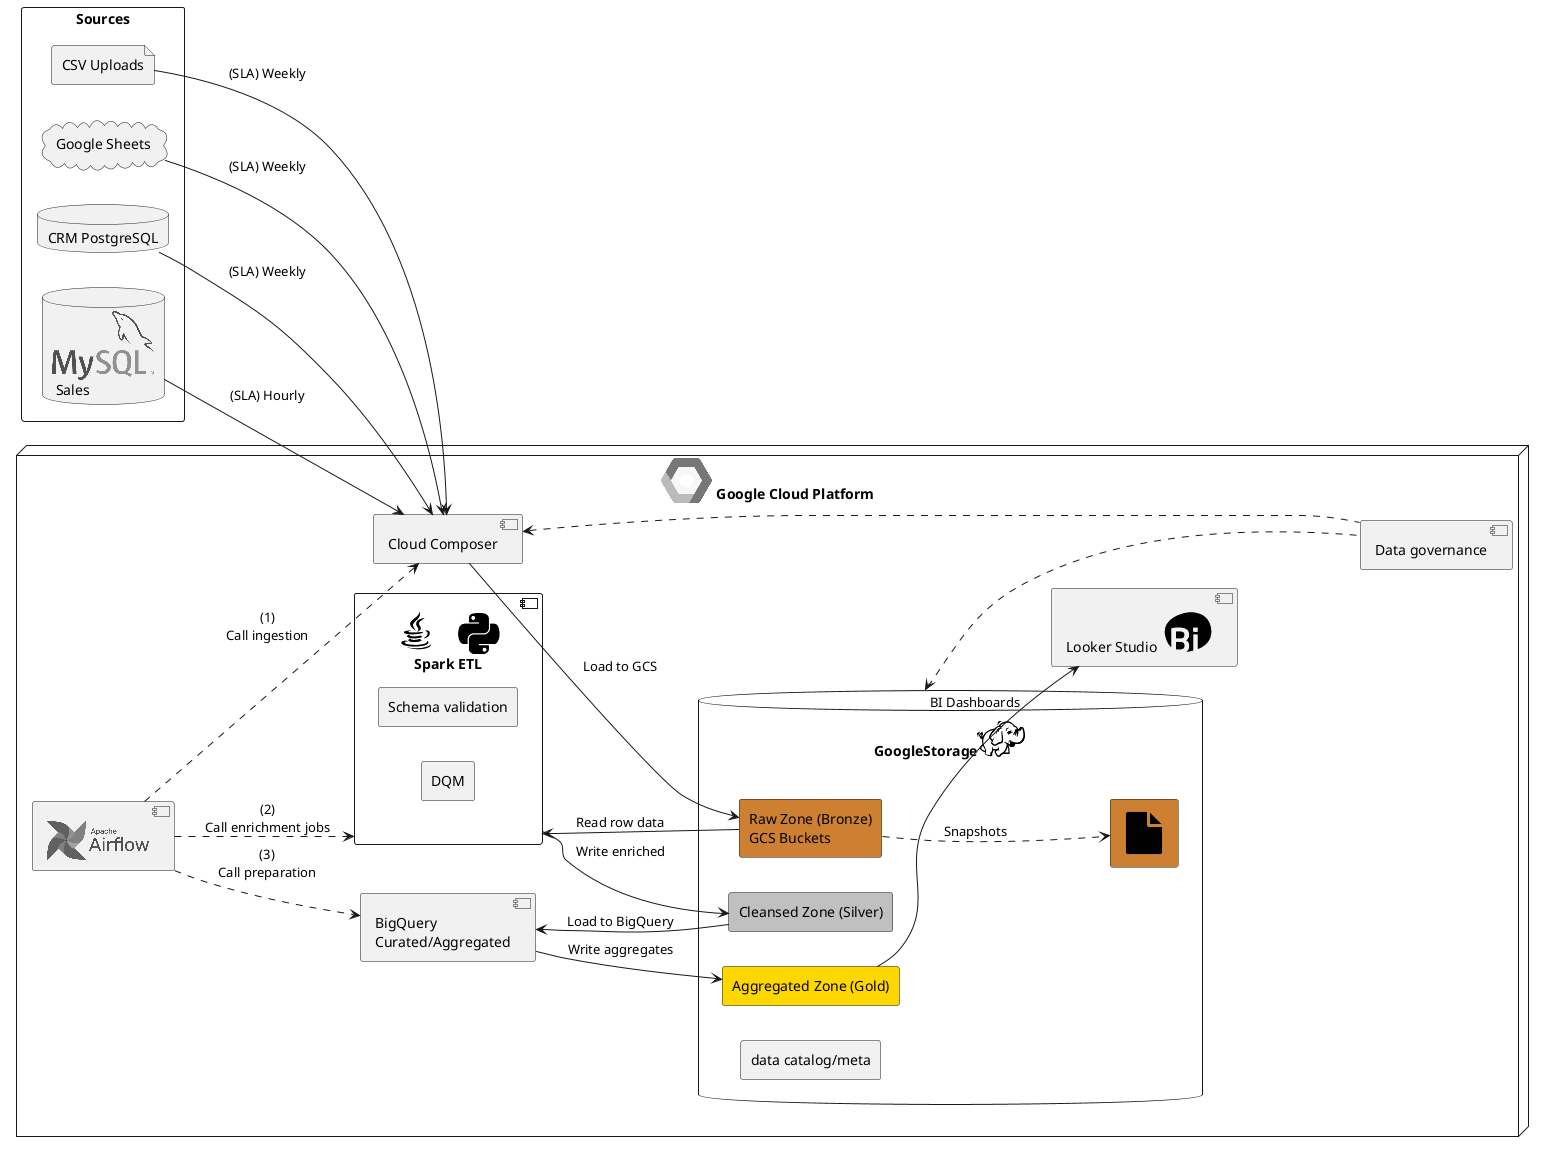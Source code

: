 @startuml
!include <logos/postgresql>
!include <logos/mysql>
!include <logos/google-cloud-platform>
!include <logos/airflow>

!include <cloudinsight/java>
!include <cloudinsight/python>
!include <cloudinsight/bi>
!include <cloudinsight/hdfs>
!include <cloudinsight/file>

' Силовий напрямок зверху вниз
left to right direction

' SOURCES вертикально
rectangle "Sources" as source{
  database "CRM PostgreSQL" as CRM

  database "<$mysql>\n Sales" as MySQL
  file "CSV Uploads" as CSV
  cloud "Google Sheets" as Sheets
}

node "<$google-cloud-platform> Google Cloud Platform" {
  [<$airflow>] as Airflow
  [Cloud Composer] as Composer
  component "<$java>    <$python>\nSpark ETL" as Spark {
   rectangle "Schema validation"
   rectangle "DQM"
  }

  [BigQuery \nCurated/Aggregated] as BigQuery
  [Looker Studio  <$bi>] as BI
  database "GoogleStorage<$hdfs>" as GSO{
    rectangle "Raw Zone (Bronze)\nGCS Buckets" as T0 #CD7F32
    rectangle "<$file>" as snap #CD7F32
    rectangle "Cleansed Zone (Silver)" as T1 #C0C0C0
    rectangle "Aggregated Zone (Gold)" as T2 #FFD700
    rectangle "data catalog/meta"
 }
  [Data governance] as datagov
}

CRM --> Composer : (SLA) Weekly
MySQL --> Composer : (SLA) Hourly
CSV --> Composer: (SLA) Weekly
Sheets --> Composer: (SLA) Weekly

Airflow ..> Composer  : (1)\nCall ingestion
Composer --> T0  : Load to GCS

Airflow ..> Spark  : (2)\nCall enrichment jobs
T0 --> Spark  : Read row data
Spark --> T1  : Write enriched
T0 ..> snap  : Snapshots

Airflow ..> BigQuery : (3)\nCall preparation
T1 --> BigQuery  : Load to BigQuery
BigQuery --> T2  : Write aggregates
T2 --> BI  : BI Dashboards
datagov ..up..> GSO
datagov ..up..> Composer
@enduml

